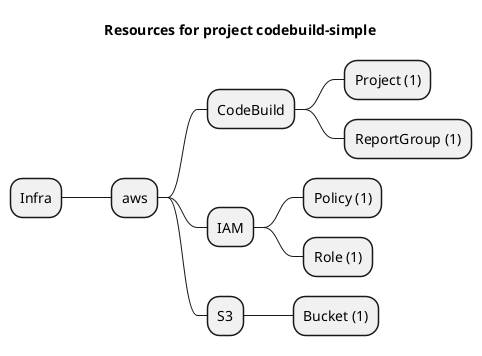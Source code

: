 @startmindmap
title Resources for project codebuild-simple
skinparam monochrome true
+ Infra
++ aws
+++ CodeBuild
++++ Project (1)
++++ ReportGroup (1)
+++ IAM
++++ Policy (1)
++++ Role (1)
+++ S3
++++ Bucket (1)
@endmindmap
